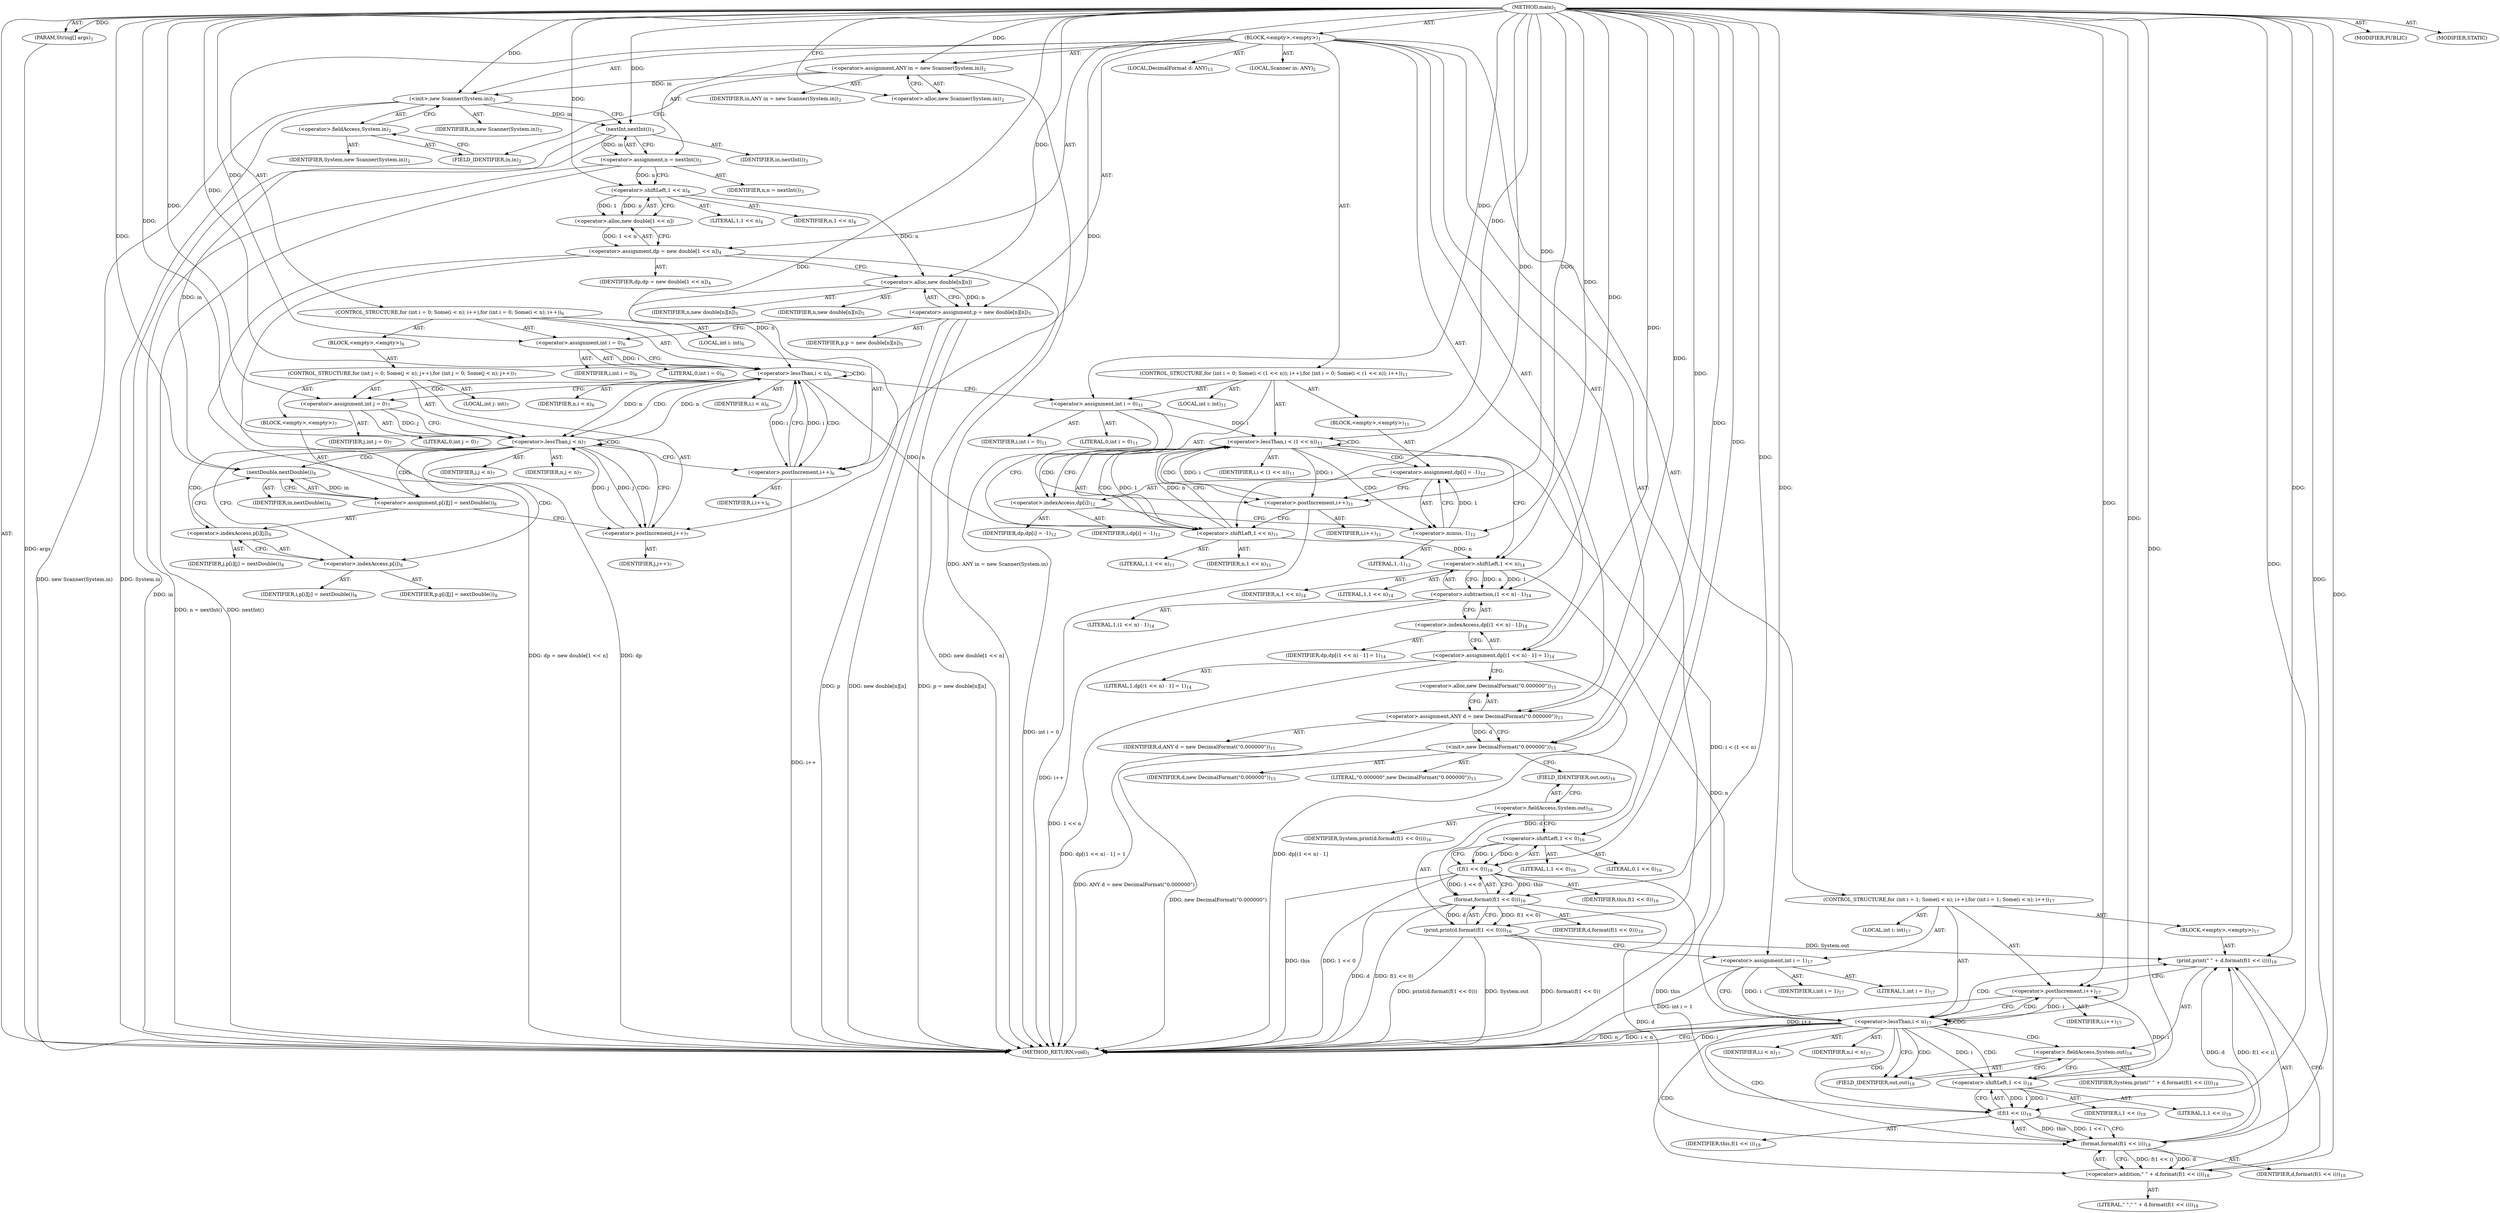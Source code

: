 digraph "main" {  
"21" [label = <(METHOD,main)<SUB>1</SUB>> ]
"22" [label = <(PARAM,String[] args)<SUB>1</SUB>> ]
"23" [label = <(BLOCK,&lt;empty&gt;,&lt;empty&gt;)<SUB>1</SUB>> ]
"4" [label = <(LOCAL,Scanner in: ANY)<SUB>2</SUB>> ]
"24" [label = <(&lt;operator&gt;.assignment,ANY in = new Scanner(System.in))<SUB>2</SUB>> ]
"25" [label = <(IDENTIFIER,in,ANY in = new Scanner(System.in))<SUB>2</SUB>> ]
"26" [label = <(&lt;operator&gt;.alloc,new Scanner(System.in))<SUB>2</SUB>> ]
"27" [label = <(&lt;init&gt;,new Scanner(System.in))<SUB>2</SUB>> ]
"3" [label = <(IDENTIFIER,in,new Scanner(System.in))<SUB>2</SUB>> ]
"28" [label = <(&lt;operator&gt;.fieldAccess,System.in)<SUB>2</SUB>> ]
"29" [label = <(IDENTIFIER,System,new Scanner(System.in))<SUB>2</SUB>> ]
"30" [label = <(FIELD_IDENTIFIER,in,in)<SUB>2</SUB>> ]
"31" [label = <(&lt;operator&gt;.assignment,n = nextInt())<SUB>3</SUB>> ]
"32" [label = <(IDENTIFIER,n,n = nextInt())<SUB>3</SUB>> ]
"33" [label = <(nextInt,nextInt())<SUB>3</SUB>> ]
"34" [label = <(IDENTIFIER,in,nextInt())<SUB>3</SUB>> ]
"35" [label = <(&lt;operator&gt;.assignment,dp = new double[1 &lt;&lt; n])<SUB>4</SUB>> ]
"36" [label = <(IDENTIFIER,dp,dp = new double[1 &lt;&lt; n])<SUB>4</SUB>> ]
"37" [label = <(&lt;operator&gt;.alloc,new double[1 &lt;&lt; n])> ]
"38" [label = <(&lt;operator&gt;.shiftLeft,1 &lt;&lt; n)<SUB>4</SUB>> ]
"39" [label = <(LITERAL,1,1 &lt;&lt; n)<SUB>4</SUB>> ]
"40" [label = <(IDENTIFIER,n,1 &lt;&lt; n)<SUB>4</SUB>> ]
"41" [label = <(&lt;operator&gt;.assignment,p = new double[n][n])<SUB>5</SUB>> ]
"42" [label = <(IDENTIFIER,p,p = new double[n][n])<SUB>5</SUB>> ]
"43" [label = <(&lt;operator&gt;.alloc,new double[n][n])> ]
"44" [label = <(IDENTIFIER,n,new double[n][n])<SUB>5</SUB>> ]
"45" [label = <(IDENTIFIER,n,new double[n][n])<SUB>5</SUB>> ]
"46" [label = <(CONTROL_STRUCTURE,for (int i = 0; Some(i &lt; n); i++),for (int i = 0; Some(i &lt; n); i++))<SUB>6</SUB>> ]
"47" [label = <(LOCAL,int i: int)<SUB>6</SUB>> ]
"48" [label = <(&lt;operator&gt;.assignment,int i = 0)<SUB>6</SUB>> ]
"49" [label = <(IDENTIFIER,i,int i = 0)<SUB>6</SUB>> ]
"50" [label = <(LITERAL,0,int i = 0)<SUB>6</SUB>> ]
"51" [label = <(&lt;operator&gt;.lessThan,i &lt; n)<SUB>6</SUB>> ]
"52" [label = <(IDENTIFIER,i,i &lt; n)<SUB>6</SUB>> ]
"53" [label = <(IDENTIFIER,n,i &lt; n)<SUB>6</SUB>> ]
"54" [label = <(&lt;operator&gt;.postIncrement,i++)<SUB>6</SUB>> ]
"55" [label = <(IDENTIFIER,i,i++)<SUB>6</SUB>> ]
"56" [label = <(BLOCK,&lt;empty&gt;,&lt;empty&gt;)<SUB>6</SUB>> ]
"57" [label = <(CONTROL_STRUCTURE,for (int j = 0; Some(j &lt; n); j++),for (int j = 0; Some(j &lt; n); j++))<SUB>7</SUB>> ]
"58" [label = <(LOCAL,int j: int)<SUB>7</SUB>> ]
"59" [label = <(&lt;operator&gt;.assignment,int j = 0)<SUB>7</SUB>> ]
"60" [label = <(IDENTIFIER,j,int j = 0)<SUB>7</SUB>> ]
"61" [label = <(LITERAL,0,int j = 0)<SUB>7</SUB>> ]
"62" [label = <(&lt;operator&gt;.lessThan,j &lt; n)<SUB>7</SUB>> ]
"63" [label = <(IDENTIFIER,j,j &lt; n)<SUB>7</SUB>> ]
"64" [label = <(IDENTIFIER,n,j &lt; n)<SUB>7</SUB>> ]
"65" [label = <(&lt;operator&gt;.postIncrement,j++)<SUB>7</SUB>> ]
"66" [label = <(IDENTIFIER,j,j++)<SUB>7</SUB>> ]
"67" [label = <(BLOCK,&lt;empty&gt;,&lt;empty&gt;)<SUB>7</SUB>> ]
"68" [label = <(&lt;operator&gt;.assignment,p[i][j] = nextDouble())<SUB>8</SUB>> ]
"69" [label = <(&lt;operator&gt;.indexAccess,p[i][j])<SUB>8</SUB>> ]
"70" [label = <(&lt;operator&gt;.indexAccess,p[i])<SUB>8</SUB>> ]
"71" [label = <(IDENTIFIER,p,p[i][j] = nextDouble())<SUB>8</SUB>> ]
"72" [label = <(IDENTIFIER,i,p[i][j] = nextDouble())<SUB>8</SUB>> ]
"73" [label = <(IDENTIFIER,j,p[i][j] = nextDouble())<SUB>8</SUB>> ]
"74" [label = <(nextDouble,nextDouble())<SUB>8</SUB>> ]
"75" [label = <(IDENTIFIER,in,nextDouble())<SUB>8</SUB>> ]
"76" [label = <(CONTROL_STRUCTURE,for (int i = 0; Some(i &lt; (1 &lt;&lt; n)); i++),for (int i = 0; Some(i &lt; (1 &lt;&lt; n)); i++))<SUB>11</SUB>> ]
"77" [label = <(LOCAL,int i: int)<SUB>11</SUB>> ]
"78" [label = <(&lt;operator&gt;.assignment,int i = 0)<SUB>11</SUB>> ]
"79" [label = <(IDENTIFIER,i,int i = 0)<SUB>11</SUB>> ]
"80" [label = <(LITERAL,0,int i = 0)<SUB>11</SUB>> ]
"81" [label = <(&lt;operator&gt;.lessThan,i &lt; (1 &lt;&lt; n))<SUB>11</SUB>> ]
"82" [label = <(IDENTIFIER,i,i &lt; (1 &lt;&lt; n))<SUB>11</SUB>> ]
"83" [label = <(&lt;operator&gt;.shiftLeft,1 &lt;&lt; n)<SUB>11</SUB>> ]
"84" [label = <(LITERAL,1,1 &lt;&lt; n)<SUB>11</SUB>> ]
"85" [label = <(IDENTIFIER,n,1 &lt;&lt; n)<SUB>11</SUB>> ]
"86" [label = <(&lt;operator&gt;.postIncrement,i++)<SUB>11</SUB>> ]
"87" [label = <(IDENTIFIER,i,i++)<SUB>11</SUB>> ]
"88" [label = <(BLOCK,&lt;empty&gt;,&lt;empty&gt;)<SUB>11</SUB>> ]
"89" [label = <(&lt;operator&gt;.assignment,dp[i] = -1)<SUB>12</SUB>> ]
"90" [label = <(&lt;operator&gt;.indexAccess,dp[i])<SUB>12</SUB>> ]
"91" [label = <(IDENTIFIER,dp,dp[i] = -1)<SUB>12</SUB>> ]
"92" [label = <(IDENTIFIER,i,dp[i] = -1)<SUB>12</SUB>> ]
"93" [label = <(&lt;operator&gt;.minus,-1)<SUB>12</SUB>> ]
"94" [label = <(LITERAL,1,-1)<SUB>12</SUB>> ]
"95" [label = <(&lt;operator&gt;.assignment,dp[(1 &lt;&lt; n) - 1] = 1)<SUB>14</SUB>> ]
"96" [label = <(&lt;operator&gt;.indexAccess,dp[(1 &lt;&lt; n) - 1])<SUB>14</SUB>> ]
"97" [label = <(IDENTIFIER,dp,dp[(1 &lt;&lt; n) - 1] = 1)<SUB>14</SUB>> ]
"98" [label = <(&lt;operator&gt;.subtraction,(1 &lt;&lt; n) - 1)<SUB>14</SUB>> ]
"99" [label = <(&lt;operator&gt;.shiftLeft,1 &lt;&lt; n)<SUB>14</SUB>> ]
"100" [label = <(LITERAL,1,1 &lt;&lt; n)<SUB>14</SUB>> ]
"101" [label = <(IDENTIFIER,n,1 &lt;&lt; n)<SUB>14</SUB>> ]
"102" [label = <(LITERAL,1,(1 &lt;&lt; n) - 1)<SUB>14</SUB>> ]
"103" [label = <(LITERAL,1,dp[(1 &lt;&lt; n) - 1] = 1)<SUB>14</SUB>> ]
"6" [label = <(LOCAL,DecimalFormat d: ANY)<SUB>15</SUB>> ]
"104" [label = <(&lt;operator&gt;.assignment,ANY d = new DecimalFormat(&quot;0.000000&quot;))<SUB>15</SUB>> ]
"105" [label = <(IDENTIFIER,d,ANY d = new DecimalFormat(&quot;0.000000&quot;))<SUB>15</SUB>> ]
"106" [label = <(&lt;operator&gt;.alloc,new DecimalFormat(&quot;0.000000&quot;))<SUB>15</SUB>> ]
"107" [label = <(&lt;init&gt;,new DecimalFormat(&quot;0.000000&quot;))<SUB>15</SUB>> ]
"5" [label = <(IDENTIFIER,d,new DecimalFormat(&quot;0.000000&quot;))<SUB>15</SUB>> ]
"108" [label = <(LITERAL,&quot;0.000000&quot;,new DecimalFormat(&quot;0.000000&quot;))<SUB>15</SUB>> ]
"109" [label = <(print,print(d.format(f(1 &lt;&lt; 0))))<SUB>16</SUB>> ]
"110" [label = <(&lt;operator&gt;.fieldAccess,System.out)<SUB>16</SUB>> ]
"111" [label = <(IDENTIFIER,System,print(d.format(f(1 &lt;&lt; 0))))<SUB>16</SUB>> ]
"112" [label = <(FIELD_IDENTIFIER,out,out)<SUB>16</SUB>> ]
"113" [label = <(format,format(f(1 &lt;&lt; 0)))<SUB>16</SUB>> ]
"114" [label = <(IDENTIFIER,d,format(f(1 &lt;&lt; 0)))<SUB>16</SUB>> ]
"115" [label = <(f,f(1 &lt;&lt; 0))<SUB>16</SUB>> ]
"116" [label = <(IDENTIFIER,this,f(1 &lt;&lt; 0))<SUB>16</SUB>> ]
"117" [label = <(&lt;operator&gt;.shiftLeft,1 &lt;&lt; 0)<SUB>16</SUB>> ]
"118" [label = <(LITERAL,1,1 &lt;&lt; 0)<SUB>16</SUB>> ]
"119" [label = <(LITERAL,0,1 &lt;&lt; 0)<SUB>16</SUB>> ]
"120" [label = <(CONTROL_STRUCTURE,for (int i = 1; Some(i &lt; n); i++),for (int i = 1; Some(i &lt; n); i++))<SUB>17</SUB>> ]
"121" [label = <(LOCAL,int i: int)<SUB>17</SUB>> ]
"122" [label = <(&lt;operator&gt;.assignment,int i = 1)<SUB>17</SUB>> ]
"123" [label = <(IDENTIFIER,i,int i = 1)<SUB>17</SUB>> ]
"124" [label = <(LITERAL,1,int i = 1)<SUB>17</SUB>> ]
"125" [label = <(&lt;operator&gt;.lessThan,i &lt; n)<SUB>17</SUB>> ]
"126" [label = <(IDENTIFIER,i,i &lt; n)<SUB>17</SUB>> ]
"127" [label = <(IDENTIFIER,n,i &lt; n)<SUB>17</SUB>> ]
"128" [label = <(&lt;operator&gt;.postIncrement,i++)<SUB>17</SUB>> ]
"129" [label = <(IDENTIFIER,i,i++)<SUB>17</SUB>> ]
"130" [label = <(BLOCK,&lt;empty&gt;,&lt;empty&gt;)<SUB>17</SUB>> ]
"131" [label = <(print,print(&quot; &quot; + d.format(f(1 &lt;&lt; i))))<SUB>18</SUB>> ]
"132" [label = <(&lt;operator&gt;.fieldAccess,System.out)<SUB>18</SUB>> ]
"133" [label = <(IDENTIFIER,System,print(&quot; &quot; + d.format(f(1 &lt;&lt; i))))<SUB>18</SUB>> ]
"134" [label = <(FIELD_IDENTIFIER,out,out)<SUB>18</SUB>> ]
"135" [label = <(&lt;operator&gt;.addition,&quot; &quot; + d.format(f(1 &lt;&lt; i)))<SUB>18</SUB>> ]
"136" [label = <(LITERAL,&quot; &quot;,&quot; &quot; + d.format(f(1 &lt;&lt; i)))<SUB>18</SUB>> ]
"137" [label = <(format,format(f(1 &lt;&lt; i)))<SUB>18</SUB>> ]
"138" [label = <(IDENTIFIER,d,format(f(1 &lt;&lt; i)))<SUB>18</SUB>> ]
"139" [label = <(f,f(1 &lt;&lt; i))<SUB>18</SUB>> ]
"140" [label = <(IDENTIFIER,this,f(1 &lt;&lt; i))<SUB>18</SUB>> ]
"141" [label = <(&lt;operator&gt;.shiftLeft,1 &lt;&lt; i)<SUB>18</SUB>> ]
"142" [label = <(LITERAL,1,1 &lt;&lt; i)<SUB>18</SUB>> ]
"143" [label = <(IDENTIFIER,i,1 &lt;&lt; i)<SUB>18</SUB>> ]
"144" [label = <(MODIFIER,PUBLIC)> ]
"145" [label = <(MODIFIER,STATIC)> ]
"146" [label = <(METHOD_RETURN,void)<SUB>1</SUB>> ]
  "21" -> "22"  [ label = "AST: "] 
  "21" -> "23"  [ label = "AST: "] 
  "21" -> "144"  [ label = "AST: "] 
  "21" -> "145"  [ label = "AST: "] 
  "21" -> "146"  [ label = "AST: "] 
  "23" -> "4"  [ label = "AST: "] 
  "23" -> "24"  [ label = "AST: "] 
  "23" -> "27"  [ label = "AST: "] 
  "23" -> "31"  [ label = "AST: "] 
  "23" -> "35"  [ label = "AST: "] 
  "23" -> "41"  [ label = "AST: "] 
  "23" -> "46"  [ label = "AST: "] 
  "23" -> "76"  [ label = "AST: "] 
  "23" -> "95"  [ label = "AST: "] 
  "23" -> "6"  [ label = "AST: "] 
  "23" -> "104"  [ label = "AST: "] 
  "23" -> "107"  [ label = "AST: "] 
  "23" -> "109"  [ label = "AST: "] 
  "23" -> "120"  [ label = "AST: "] 
  "24" -> "25"  [ label = "AST: "] 
  "24" -> "26"  [ label = "AST: "] 
  "27" -> "3"  [ label = "AST: "] 
  "27" -> "28"  [ label = "AST: "] 
  "28" -> "29"  [ label = "AST: "] 
  "28" -> "30"  [ label = "AST: "] 
  "31" -> "32"  [ label = "AST: "] 
  "31" -> "33"  [ label = "AST: "] 
  "33" -> "34"  [ label = "AST: "] 
  "35" -> "36"  [ label = "AST: "] 
  "35" -> "37"  [ label = "AST: "] 
  "37" -> "38"  [ label = "AST: "] 
  "38" -> "39"  [ label = "AST: "] 
  "38" -> "40"  [ label = "AST: "] 
  "41" -> "42"  [ label = "AST: "] 
  "41" -> "43"  [ label = "AST: "] 
  "43" -> "44"  [ label = "AST: "] 
  "43" -> "45"  [ label = "AST: "] 
  "46" -> "47"  [ label = "AST: "] 
  "46" -> "48"  [ label = "AST: "] 
  "46" -> "51"  [ label = "AST: "] 
  "46" -> "54"  [ label = "AST: "] 
  "46" -> "56"  [ label = "AST: "] 
  "48" -> "49"  [ label = "AST: "] 
  "48" -> "50"  [ label = "AST: "] 
  "51" -> "52"  [ label = "AST: "] 
  "51" -> "53"  [ label = "AST: "] 
  "54" -> "55"  [ label = "AST: "] 
  "56" -> "57"  [ label = "AST: "] 
  "57" -> "58"  [ label = "AST: "] 
  "57" -> "59"  [ label = "AST: "] 
  "57" -> "62"  [ label = "AST: "] 
  "57" -> "65"  [ label = "AST: "] 
  "57" -> "67"  [ label = "AST: "] 
  "59" -> "60"  [ label = "AST: "] 
  "59" -> "61"  [ label = "AST: "] 
  "62" -> "63"  [ label = "AST: "] 
  "62" -> "64"  [ label = "AST: "] 
  "65" -> "66"  [ label = "AST: "] 
  "67" -> "68"  [ label = "AST: "] 
  "68" -> "69"  [ label = "AST: "] 
  "68" -> "74"  [ label = "AST: "] 
  "69" -> "70"  [ label = "AST: "] 
  "69" -> "73"  [ label = "AST: "] 
  "70" -> "71"  [ label = "AST: "] 
  "70" -> "72"  [ label = "AST: "] 
  "74" -> "75"  [ label = "AST: "] 
  "76" -> "77"  [ label = "AST: "] 
  "76" -> "78"  [ label = "AST: "] 
  "76" -> "81"  [ label = "AST: "] 
  "76" -> "86"  [ label = "AST: "] 
  "76" -> "88"  [ label = "AST: "] 
  "78" -> "79"  [ label = "AST: "] 
  "78" -> "80"  [ label = "AST: "] 
  "81" -> "82"  [ label = "AST: "] 
  "81" -> "83"  [ label = "AST: "] 
  "83" -> "84"  [ label = "AST: "] 
  "83" -> "85"  [ label = "AST: "] 
  "86" -> "87"  [ label = "AST: "] 
  "88" -> "89"  [ label = "AST: "] 
  "89" -> "90"  [ label = "AST: "] 
  "89" -> "93"  [ label = "AST: "] 
  "90" -> "91"  [ label = "AST: "] 
  "90" -> "92"  [ label = "AST: "] 
  "93" -> "94"  [ label = "AST: "] 
  "95" -> "96"  [ label = "AST: "] 
  "95" -> "103"  [ label = "AST: "] 
  "96" -> "97"  [ label = "AST: "] 
  "96" -> "98"  [ label = "AST: "] 
  "98" -> "99"  [ label = "AST: "] 
  "98" -> "102"  [ label = "AST: "] 
  "99" -> "100"  [ label = "AST: "] 
  "99" -> "101"  [ label = "AST: "] 
  "104" -> "105"  [ label = "AST: "] 
  "104" -> "106"  [ label = "AST: "] 
  "107" -> "5"  [ label = "AST: "] 
  "107" -> "108"  [ label = "AST: "] 
  "109" -> "110"  [ label = "AST: "] 
  "109" -> "113"  [ label = "AST: "] 
  "110" -> "111"  [ label = "AST: "] 
  "110" -> "112"  [ label = "AST: "] 
  "113" -> "114"  [ label = "AST: "] 
  "113" -> "115"  [ label = "AST: "] 
  "115" -> "116"  [ label = "AST: "] 
  "115" -> "117"  [ label = "AST: "] 
  "117" -> "118"  [ label = "AST: "] 
  "117" -> "119"  [ label = "AST: "] 
  "120" -> "121"  [ label = "AST: "] 
  "120" -> "122"  [ label = "AST: "] 
  "120" -> "125"  [ label = "AST: "] 
  "120" -> "128"  [ label = "AST: "] 
  "120" -> "130"  [ label = "AST: "] 
  "122" -> "123"  [ label = "AST: "] 
  "122" -> "124"  [ label = "AST: "] 
  "125" -> "126"  [ label = "AST: "] 
  "125" -> "127"  [ label = "AST: "] 
  "128" -> "129"  [ label = "AST: "] 
  "130" -> "131"  [ label = "AST: "] 
  "131" -> "132"  [ label = "AST: "] 
  "131" -> "135"  [ label = "AST: "] 
  "132" -> "133"  [ label = "AST: "] 
  "132" -> "134"  [ label = "AST: "] 
  "135" -> "136"  [ label = "AST: "] 
  "135" -> "137"  [ label = "AST: "] 
  "137" -> "138"  [ label = "AST: "] 
  "137" -> "139"  [ label = "AST: "] 
  "139" -> "140"  [ label = "AST: "] 
  "139" -> "141"  [ label = "AST: "] 
  "141" -> "142"  [ label = "AST: "] 
  "141" -> "143"  [ label = "AST: "] 
  "24" -> "30"  [ label = "CFG: "] 
  "27" -> "33"  [ label = "CFG: "] 
  "31" -> "38"  [ label = "CFG: "] 
  "35" -> "43"  [ label = "CFG: "] 
  "41" -> "48"  [ label = "CFG: "] 
  "95" -> "106"  [ label = "CFG: "] 
  "104" -> "107"  [ label = "CFG: "] 
  "107" -> "112"  [ label = "CFG: "] 
  "109" -> "122"  [ label = "CFG: "] 
  "26" -> "24"  [ label = "CFG: "] 
  "28" -> "27"  [ label = "CFG: "] 
  "33" -> "31"  [ label = "CFG: "] 
  "37" -> "35"  [ label = "CFG: "] 
  "43" -> "41"  [ label = "CFG: "] 
  "48" -> "51"  [ label = "CFG: "] 
  "51" -> "59"  [ label = "CFG: "] 
  "51" -> "78"  [ label = "CFG: "] 
  "54" -> "51"  [ label = "CFG: "] 
  "78" -> "83"  [ label = "CFG: "] 
  "81" -> "90"  [ label = "CFG: "] 
  "81" -> "99"  [ label = "CFG: "] 
  "86" -> "83"  [ label = "CFG: "] 
  "96" -> "95"  [ label = "CFG: "] 
  "106" -> "104"  [ label = "CFG: "] 
  "110" -> "117"  [ label = "CFG: "] 
  "113" -> "109"  [ label = "CFG: "] 
  "122" -> "125"  [ label = "CFG: "] 
  "125" -> "146"  [ label = "CFG: "] 
  "125" -> "134"  [ label = "CFG: "] 
  "128" -> "125"  [ label = "CFG: "] 
  "30" -> "28"  [ label = "CFG: "] 
  "38" -> "37"  [ label = "CFG: "] 
  "83" -> "81"  [ label = "CFG: "] 
  "89" -> "86"  [ label = "CFG: "] 
  "98" -> "96"  [ label = "CFG: "] 
  "112" -> "110"  [ label = "CFG: "] 
  "115" -> "113"  [ label = "CFG: "] 
  "131" -> "128"  [ label = "CFG: "] 
  "59" -> "62"  [ label = "CFG: "] 
  "62" -> "70"  [ label = "CFG: "] 
  "62" -> "54"  [ label = "CFG: "] 
  "65" -> "62"  [ label = "CFG: "] 
  "90" -> "93"  [ label = "CFG: "] 
  "93" -> "89"  [ label = "CFG: "] 
  "99" -> "98"  [ label = "CFG: "] 
  "117" -> "115"  [ label = "CFG: "] 
  "132" -> "141"  [ label = "CFG: "] 
  "135" -> "131"  [ label = "CFG: "] 
  "68" -> "65"  [ label = "CFG: "] 
  "134" -> "132"  [ label = "CFG: "] 
  "137" -> "135"  [ label = "CFG: "] 
  "69" -> "74"  [ label = "CFG: "] 
  "74" -> "68"  [ label = "CFG: "] 
  "139" -> "137"  [ label = "CFG: "] 
  "70" -> "69"  [ label = "CFG: "] 
  "141" -> "139"  [ label = "CFG: "] 
  "21" -> "26"  [ label = "CFG: "] 
  "22" -> "146"  [ label = "DDG: args"] 
  "24" -> "146"  [ label = "DDG: ANY in = new Scanner(System.in)"] 
  "27" -> "146"  [ label = "DDG: System.in"] 
  "27" -> "146"  [ label = "DDG: new Scanner(System.in)"] 
  "33" -> "146"  [ label = "DDG: in"] 
  "31" -> "146"  [ label = "DDG: nextInt()"] 
  "31" -> "146"  [ label = "DDG: n = nextInt()"] 
  "35" -> "146"  [ label = "DDG: dp"] 
  "35" -> "146"  [ label = "DDG: new double[1 &lt;&lt; n]"] 
  "35" -> "146"  [ label = "DDG: dp = new double[1 &lt;&lt; n]"] 
  "41" -> "146"  [ label = "DDG: p"] 
  "41" -> "146"  [ label = "DDG: new double[n][n]"] 
  "41" -> "146"  [ label = "DDG: p = new double[n][n]"] 
  "78" -> "146"  [ label = "DDG: int i = 0"] 
  "81" -> "146"  [ label = "DDG: i &lt; (1 &lt;&lt; n)"] 
  "98" -> "146"  [ label = "DDG: 1 &lt;&lt; n"] 
  "95" -> "146"  [ label = "DDG: dp[(1 &lt;&lt; n) - 1]"] 
  "95" -> "146"  [ label = "DDG: dp[(1 &lt;&lt; n) - 1] = 1"] 
  "104" -> "146"  [ label = "DDG: ANY d = new DecimalFormat(&quot;0.000000&quot;)"] 
  "107" -> "146"  [ label = "DDG: new DecimalFormat(&quot;0.000000&quot;)"] 
  "109" -> "146"  [ label = "DDG: System.out"] 
  "113" -> "146"  [ label = "DDG: d"] 
  "115" -> "146"  [ label = "DDG: this"] 
  "115" -> "146"  [ label = "DDG: 1 &lt;&lt; 0"] 
  "113" -> "146"  [ label = "DDG: f(1 &lt;&lt; 0)"] 
  "109" -> "146"  [ label = "DDG: format(f(1 &lt;&lt; 0))"] 
  "109" -> "146"  [ label = "DDG: print(d.format(f(1 &lt;&lt; 0)))"] 
  "122" -> "146"  [ label = "DDG: int i = 1"] 
  "125" -> "146"  [ label = "DDG: i"] 
  "125" -> "146"  [ label = "DDG: n"] 
  "125" -> "146"  [ label = "DDG: i &lt; n"] 
  "128" -> "146"  [ label = "DDG: i++"] 
  "86" -> "146"  [ label = "DDG: i++"] 
  "54" -> "146"  [ label = "DDG: i++"] 
  "21" -> "22"  [ label = "DDG: "] 
  "21" -> "24"  [ label = "DDG: "] 
  "33" -> "31"  [ label = "DDG: in"] 
  "37" -> "35"  [ label = "DDG: 1 &lt;&lt; n"] 
  "43" -> "41"  [ label = "DDG: n"] 
  "21" -> "95"  [ label = "DDG: "] 
  "21" -> "104"  [ label = "DDG: "] 
  "24" -> "27"  [ label = "DDG: in"] 
  "21" -> "27"  [ label = "DDG: "] 
  "21" -> "48"  [ label = "DDG: "] 
  "21" -> "78"  [ label = "DDG: "] 
  "104" -> "107"  [ label = "DDG: d"] 
  "21" -> "107"  [ label = "DDG: "] 
  "113" -> "109"  [ label = "DDG: d"] 
  "113" -> "109"  [ label = "DDG: f(1 &lt;&lt; 0)"] 
  "21" -> "122"  [ label = "DDG: "] 
  "27" -> "33"  [ label = "DDG: in"] 
  "21" -> "33"  [ label = "DDG: "] 
  "38" -> "37"  [ label = "DDG: 1"] 
  "38" -> "37"  [ label = "DDG: n"] 
  "38" -> "43"  [ label = "DDG: n"] 
  "21" -> "43"  [ label = "DDG: "] 
  "48" -> "51"  [ label = "DDG: i"] 
  "54" -> "51"  [ label = "DDG: i"] 
  "21" -> "51"  [ label = "DDG: "] 
  "43" -> "51"  [ label = "DDG: n"] 
  "62" -> "51"  [ label = "DDG: n"] 
  "51" -> "54"  [ label = "DDG: i"] 
  "21" -> "54"  [ label = "DDG: "] 
  "78" -> "81"  [ label = "DDG: i"] 
  "86" -> "81"  [ label = "DDG: i"] 
  "21" -> "81"  [ label = "DDG: "] 
  "83" -> "81"  [ label = "DDG: 1"] 
  "83" -> "81"  [ label = "DDG: n"] 
  "81" -> "86"  [ label = "DDG: i"] 
  "21" -> "86"  [ label = "DDG: "] 
  "93" -> "89"  [ label = "DDG: 1"] 
  "107" -> "113"  [ label = "DDG: d"] 
  "21" -> "113"  [ label = "DDG: "] 
  "115" -> "113"  [ label = "DDG: this"] 
  "115" -> "113"  [ label = "DDG: 1 &lt;&lt; 0"] 
  "122" -> "125"  [ label = "DDG: i"] 
  "128" -> "125"  [ label = "DDG: i"] 
  "21" -> "125"  [ label = "DDG: "] 
  "99" -> "125"  [ label = "DDG: n"] 
  "141" -> "128"  [ label = "DDG: i"] 
  "21" -> "128"  [ label = "DDG: "] 
  "21" -> "38"  [ label = "DDG: "] 
  "31" -> "38"  [ label = "DDG: n"] 
  "21" -> "59"  [ label = "DDG: "] 
  "21" -> "83"  [ label = "DDG: "] 
  "51" -> "83"  [ label = "DDG: n"] 
  "99" -> "98"  [ label = "DDG: 1"] 
  "99" -> "98"  [ label = "DDG: n"] 
  "21" -> "98"  [ label = "DDG: "] 
  "21" -> "115"  [ label = "DDG: "] 
  "117" -> "115"  [ label = "DDG: 1"] 
  "117" -> "115"  [ label = "DDG: 0"] 
  "109" -> "131"  [ label = "DDG: System.out"] 
  "21" -> "131"  [ label = "DDG: "] 
  "137" -> "131"  [ label = "DDG: d"] 
  "137" -> "131"  [ label = "DDG: f(1 &lt;&lt; i)"] 
  "59" -> "62"  [ label = "DDG: j"] 
  "65" -> "62"  [ label = "DDG: j"] 
  "21" -> "62"  [ label = "DDG: "] 
  "51" -> "62"  [ label = "DDG: n"] 
  "62" -> "65"  [ label = "DDG: j"] 
  "21" -> "65"  [ label = "DDG: "] 
  "74" -> "68"  [ label = "DDG: in"] 
  "21" -> "93"  [ label = "DDG: "] 
  "21" -> "99"  [ label = "DDG: "] 
  "83" -> "99"  [ label = "DDG: n"] 
  "21" -> "117"  [ label = "DDG: "] 
  "21" -> "135"  [ label = "DDG: "] 
  "137" -> "135"  [ label = "DDG: d"] 
  "137" -> "135"  [ label = "DDG: f(1 &lt;&lt; i)"] 
  "113" -> "137"  [ label = "DDG: d"] 
  "21" -> "137"  [ label = "DDG: "] 
  "139" -> "137"  [ label = "DDG: this"] 
  "139" -> "137"  [ label = "DDG: 1 &lt;&lt; i"] 
  "33" -> "74"  [ label = "DDG: in"] 
  "21" -> "74"  [ label = "DDG: "] 
  "115" -> "139"  [ label = "DDG: this"] 
  "21" -> "139"  [ label = "DDG: "] 
  "141" -> "139"  [ label = "DDG: 1"] 
  "141" -> "139"  [ label = "DDG: i"] 
  "21" -> "141"  [ label = "DDG: "] 
  "125" -> "141"  [ label = "DDG: i"] 
  "51" -> "51"  [ label = "CDG: "] 
  "51" -> "59"  [ label = "CDG: "] 
  "51" -> "54"  [ label = "CDG: "] 
  "51" -> "62"  [ label = "CDG: "] 
  "81" -> "89"  [ label = "CDG: "] 
  "81" -> "81"  [ label = "CDG: "] 
  "81" -> "93"  [ label = "CDG: "] 
  "81" -> "90"  [ label = "CDG: "] 
  "81" -> "83"  [ label = "CDG: "] 
  "81" -> "86"  [ label = "CDG: "] 
  "125" -> "141"  [ label = "CDG: "] 
  "125" -> "128"  [ label = "CDG: "] 
  "125" -> "131"  [ label = "CDG: "] 
  "125" -> "132"  [ label = "CDG: "] 
  "125" -> "134"  [ label = "CDG: "] 
  "125" -> "137"  [ label = "CDG: "] 
  "125" -> "135"  [ label = "CDG: "] 
  "125" -> "139"  [ label = "CDG: "] 
  "125" -> "125"  [ label = "CDG: "] 
  "62" -> "68"  [ label = "CDG: "] 
  "62" -> "69"  [ label = "CDG: "] 
  "62" -> "74"  [ label = "CDG: "] 
  "62" -> "65"  [ label = "CDG: "] 
  "62" -> "70"  [ label = "CDG: "] 
  "62" -> "62"  [ label = "CDG: "] 
}
